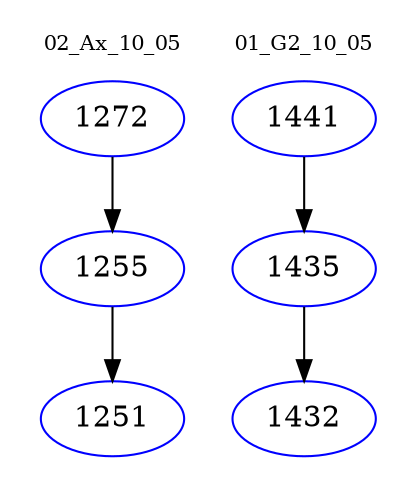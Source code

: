 digraph{
subgraph cluster_0 {
color = white
label = "02_Ax_10_05";
fontsize=10;
T0_1272 [label="1272", color="blue"]
T0_1272 -> T0_1255 [color="black"]
T0_1255 [label="1255", color="blue"]
T0_1255 -> T0_1251 [color="black"]
T0_1251 [label="1251", color="blue"]
}
subgraph cluster_1 {
color = white
label = "01_G2_10_05";
fontsize=10;
T1_1441 [label="1441", color="blue"]
T1_1441 -> T1_1435 [color="black"]
T1_1435 [label="1435", color="blue"]
T1_1435 -> T1_1432 [color="black"]
T1_1432 [label="1432", color="blue"]
}
}
